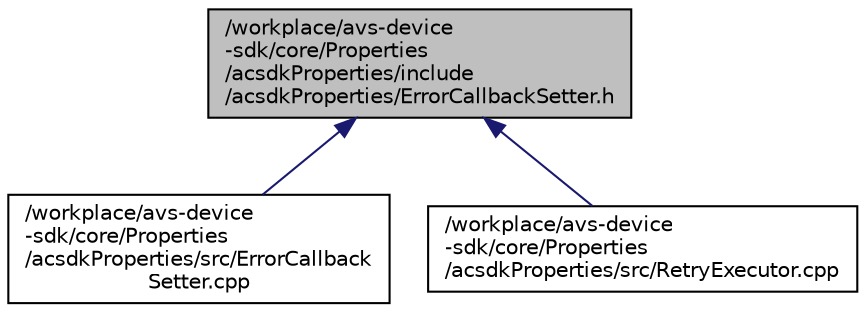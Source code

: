 digraph "/workplace/avs-device-sdk/core/Properties/acsdkProperties/include/acsdkProperties/ErrorCallbackSetter.h"
{
  edge [fontname="Helvetica",fontsize="10",labelfontname="Helvetica",labelfontsize="10"];
  node [fontname="Helvetica",fontsize="10",shape=record];
  Node5 [label="/workplace/avs-device\l-sdk/core/Properties\l/acsdkProperties/include\l/acsdkProperties/ErrorCallbackSetter.h",height=0.2,width=0.4,color="black", fillcolor="grey75", style="filled", fontcolor="black"];
  Node5 -> Node6 [dir="back",color="midnightblue",fontsize="10",style="solid",fontname="Helvetica"];
  Node6 [label="/workplace/avs-device\l-sdk/core/Properties\l/acsdkProperties/src/ErrorCallback\lSetter.cpp",height=0.2,width=0.4,color="black", fillcolor="white", style="filled",URL="$_error_callback_setter_8cpp.html"];
  Node5 -> Node7 [dir="back",color="midnightblue",fontsize="10",style="solid",fontname="Helvetica"];
  Node7 [label="/workplace/avs-device\l-sdk/core/Properties\l/acsdkProperties/src/RetryExecutor.cpp",height=0.2,width=0.4,color="black", fillcolor="white", style="filled",URL="$_retry_executor_8cpp.html"];
}
